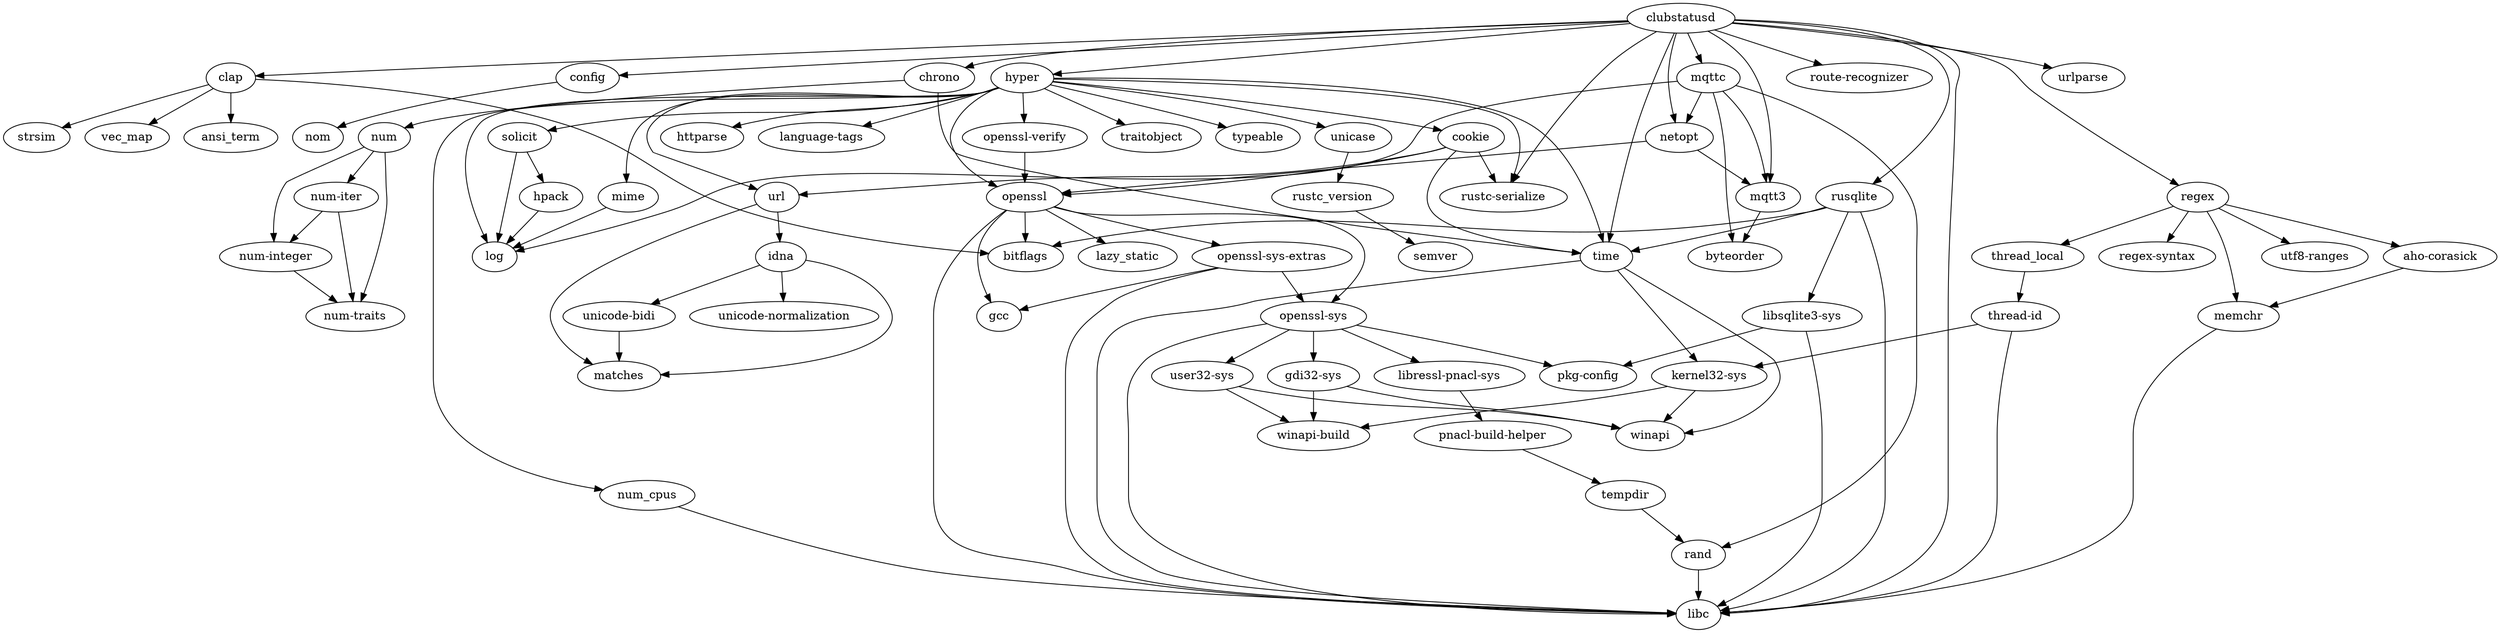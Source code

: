 digraph dependencies {
	N0[label="clubstatusd"];
	N1[label="chrono"];
	N2[label="clap"];
	N3[label="config"];
	N4[label="hyper"];
	N5[label="libc"];
	N6[label="mqtt3"];
	N7[label="mqttc"];
	N8[label="netopt"];
	N9[label="regex"];
	N10[label="route-recognizer"];
	N11[label="rusqlite"];
	N12[label="rustc-serialize"];
	N13[label="time"];
	N14[label="urlparse"];
	N15[label="aho-corasick"];
	N16[label="memchr"];
	N17[label="ansi_term"];
	N18[label="bitflags"];
	N19[label="byteorder"];
	N20[label="num"];
	N21[label="strsim"];
	N22[label="vec_map"];
	N23[label="nom"];
	N24[label="cookie"];
	N25[label="openssl"];
	N26[label="url"];
	N27[label="gcc"];
	N28[label="gdi32-sys"];
	N29[label="winapi"];
	N30[label="winapi-build"];
	N31[label="hpack"];
	N32[label="log"];
	N33[label="httparse"];
	N34[label="language-tags"];
	N35[label="mime"];
	N36[label="num_cpus"];
	N37[label="openssl-verify"];
	N38[label="solicit"];
	N39[label="traitobject"];
	N40[label="typeable"];
	N41[label="unicase"];
	N42[label="idna"];
	N43[label="matches"];
	N44[label="unicode-bidi"];
	N45[label="unicode-normalization"];
	N46[label="kernel32-sys"];
	N47[label="lazy_static"];
	N48[label="libressl-pnacl-sys"];
	N49[label="pnacl-build-helper"];
	N50[label="libsqlite3-sys"];
	N51[label="pkg-config"];
	N52[label="rand"];
	N53[label="num-integer"];
	N54[label="num-iter"];
	N55[label="num-traits"];
	N56[label="openssl-sys"];
	N57[label="openssl-sys-extras"];
	N58[label="user32-sys"];
	N59[label="tempdir"];
	N60[label="regex-syntax"];
	N61[label="thread_local"];
	N62[label="utf8-ranges"];
	N63[label="rustc_version"];
	N64[label="semver"];
	N65[label="thread-id"];
	N0 -> N1[label=""];
	N0 -> N2[label=""];
	N0 -> N3[label=""];
	N0 -> N4[label=""];
	N0 -> N5[label=""];
	N0 -> N6[label=""];
	N0 -> N7[label=""];
	N0 -> N8[label=""];
	N0 -> N9[label=""];
	N0 -> N10[label=""];
	N0 -> N11[label=""];
	N0 -> N12[label=""];
	N0 -> N13[label=""];
	N0 -> N14[label=""];
	N1 -> N13[label=""];
	N1 -> N20[label=""];
	N2 -> N17[label=""];
	N2 -> N18[label=""];
	N2 -> N21[label=""];
	N2 -> N22[label=""];
	N3 -> N23[label=""];
	N4 -> N12[label=""];
	N4 -> N13[label=""];
	N4 -> N24[label=""];
	N4 -> N25[label=""];
	N4 -> N26[label=""];
	N4 -> N32[label=""];
	N4 -> N33[label=""];
	N4 -> N34[label=""];
	N4 -> N35[label=""];
	N4 -> N36[label=""];
	N4 -> N37[label=""];
	N4 -> N38[label=""];
	N4 -> N39[label=""];
	N4 -> N40[label=""];
	N4 -> N41[label=""];
	N6 -> N19[label=""];
	N7 -> N6[label=""];
	N7 -> N8[label=""];
	N7 -> N19[label=""];
	N7 -> N32[label=""];
	N7 -> N52[label=""];
	N8 -> N6[label=""];
	N8 -> N25[label=""];
	N9 -> N15[label=""];
	N9 -> N16[label=""];
	N9 -> N60[label=""];
	N9 -> N61[label=""];
	N9 -> N62[label=""];
	N11 -> N5[label=""];
	N11 -> N13[label=""];
	N11 -> N18[label=""];
	N11 -> N50[label=""];
	N13 -> N5[label=""];
	N13 -> N29[label=""];
	N13 -> N46[label=""];
	N15 -> N16[label=""];
	N16 -> N5[label=""];
	N20 -> N53[label=""];
	N20 -> N54[label=""];
	N20 -> N55[label=""];
	N24 -> N12[label=""];
	N24 -> N13[label=""];
	N24 -> N25[label=""];
	N24 -> N26[label=""];
	N25 -> N5[label=""];
	N25 -> N18[label=""];
	N25 -> N27[label=""];
	N25 -> N47[label=""];
	N25 -> N56[label=""];
	N25 -> N57[label=""];
	N26 -> N42[label=""];
	N26 -> N43[label=""];
	N28 -> N29[label=""];
	N28 -> N30[label=""];
	N31 -> N32[label=""];
	N35 -> N32[label=""];
	N36 -> N5[label=""];
	N37 -> N25[label=""];
	N38 -> N31[label=""];
	N38 -> N32[label=""];
	N41 -> N63[label=""];
	N42 -> N43[label=""];
	N42 -> N44[label=""];
	N42 -> N45[label=""];
	N44 -> N43[label=""];
	N46 -> N29[label=""];
	N46 -> N30[label=""];
	N48 -> N49[label=""];
	N49 -> N59[label=""];
	N50 -> N5[label=""];
	N50 -> N51[label=""];
	N52 -> N5[label=""];
	N53 -> N55[label=""];
	N54 -> N53[label=""];
	N54 -> N55[label=""];
	N56 -> N5[label=""];
	N56 -> N28[label=""];
	N56 -> N48[label=""];
	N56 -> N51[label=""];
	N56 -> N58[label=""];
	N57 -> N5[label=""];
	N57 -> N27[label=""];
	N57 -> N56[label=""];
	N58 -> N29[label=""];
	N58 -> N30[label=""];
	N59 -> N52[label=""];
	N61 -> N65[label=""];
	N63 -> N64[label=""];
	N65 -> N5[label=""];
	N65 -> N46[label=""];
}
